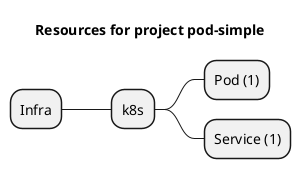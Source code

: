 @startmindmap
title Resources for project pod-simple
skinparam monochrome true
+ Infra
++ k8s
+++ Pod (1)
+++ Service (1)
@endmindmap